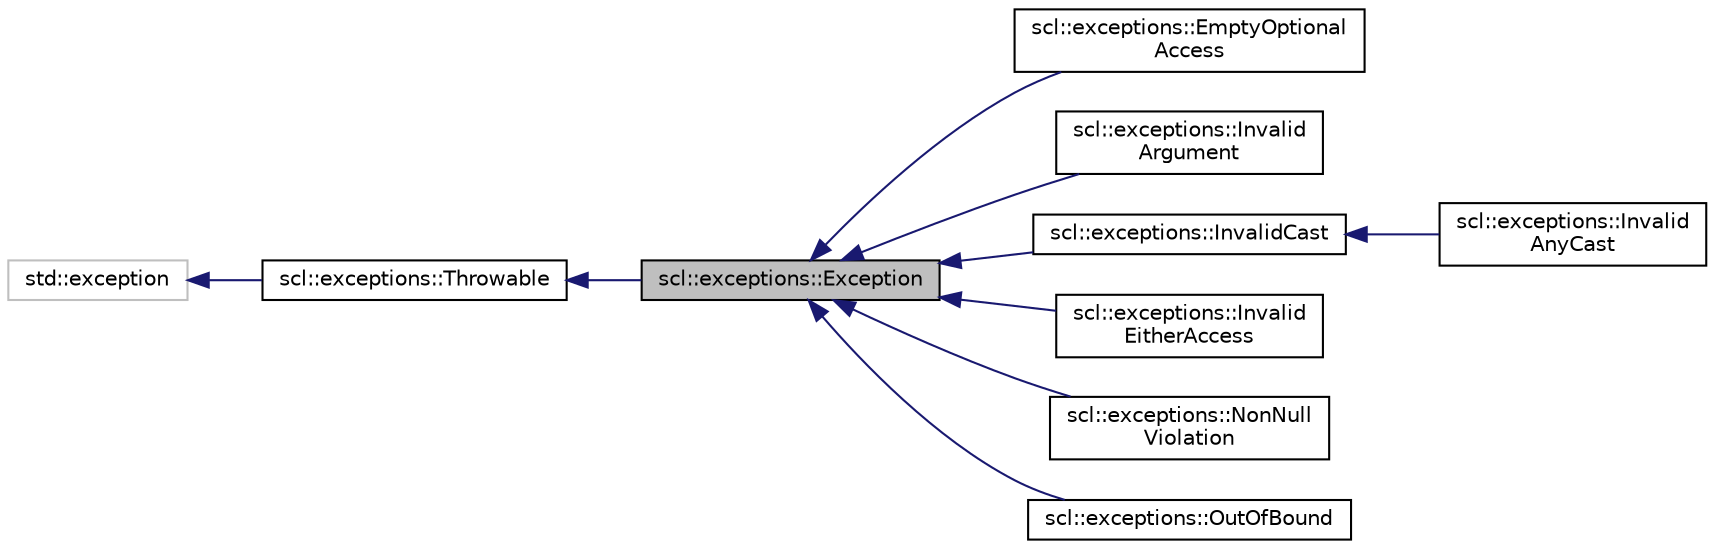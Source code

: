 digraph "scl::exceptions::Exception"
{
  edge [fontname="Helvetica",fontsize="10",labelfontname="Helvetica",labelfontsize="10"];
  node [fontname="Helvetica",fontsize="10",shape=record];
  rankdir="LR";
  Node0 [label="scl::exceptions::Exception",height=0.2,width=0.4,color="black", fillcolor="grey75", style="filled", fontcolor="black"];
  Node1 -> Node0 [dir="back",color="midnightblue",fontsize="10",style="solid",fontname="Helvetica"];
  Node1 [label="scl::exceptions::Throwable",height=0.2,width=0.4,color="black", fillcolor="white", style="filled",URL="$structscl_1_1exceptions_1_1_throwable.html",tooltip="Base class of all throwable objects. "];
  Node2 -> Node1 [dir="back",color="midnightblue",fontsize="10",style="solid",fontname="Helvetica"];
  Node2 [label="std::exception",height=0.2,width=0.4,color="grey75", fillcolor="white", style="filled"];
  Node0 -> Node3 [dir="back",color="midnightblue",fontsize="10",style="solid",fontname="Helvetica"];
  Node3 [label="scl::exceptions::EmptyOptional\lAccess",height=0.2,width=0.4,color="black", fillcolor="white", style="filled",URL="$classscl_1_1exceptions_1_1_empty_optional_access.html",tooltip="Exception class used when attempting to access the value of an empty scl::utils::Optional. "];
  Node0 -> Node4 [dir="back",color="midnightblue",fontsize="10",style="solid",fontname="Helvetica"];
  Node4 [label="scl::exceptions::Invalid\lArgument",height=0.2,width=0.4,color="black", fillcolor="white", style="filled",URL="$classscl_1_1exceptions_1_1_invalid_argument.html",tooltip="Exception class used when passing an argument that does not respect the preconditions. "];
  Node0 -> Node5 [dir="back",color="midnightblue",fontsize="10",style="solid",fontname="Helvetica"];
  Node5 [label="scl::exceptions::InvalidCast",height=0.2,width=0.4,color="black", fillcolor="white", style="filled",URL="$classscl_1_1exceptions_1_1_invalid_cast.html",tooltip="Exception class used when a conversion is impossible. "];
  Node5 -> Node6 [dir="back",color="midnightblue",fontsize="10",style="solid",fontname="Helvetica"];
  Node6 [label="scl::exceptions::Invalid\lAnyCast",height=0.2,width=0.4,color="black", fillcolor="white", style="filled",URL="$classscl_1_1exceptions_1_1_invalid_any_cast.html",tooltip="Exception class used when attempting to cast an Any to the wrong type. "];
  Node0 -> Node7 [dir="back",color="midnightblue",fontsize="10",style="solid",fontname="Helvetica"];
  Node7 [label="scl::exceptions::Invalid\lEitherAccess",height=0.2,width=0.4,color="black", fillcolor="white", style="filled",URL="$classscl_1_1exceptions_1_1_invalid_either_access.html",tooltip="Exception class used when attempting to access the wrong type stored in an scl::utils::Either. "];
  Node0 -> Node8 [dir="back",color="midnightblue",fontsize="10",style="solid",fontname="Helvetica"];
  Node8 [label="scl::exceptions::NonNull\lViolation",height=0.2,width=0.4,color="black", fillcolor="white", style="filled",URL="$structscl_1_1exceptions_1_1_non_null_violation.html"];
  Node0 -> Node9 [dir="back",color="midnightblue",fontsize="10",style="solid",fontname="Helvetica"];
  Node9 [label="scl::exceptions::OutOfBound",height=0.2,width=0.4,color="black", fillcolor="white", style="filled",URL="$classscl_1_1exceptions_1_1_out_of_bound.html",tooltip="Exception class used when attempting to access elements out of bounds (eg. "];
}
